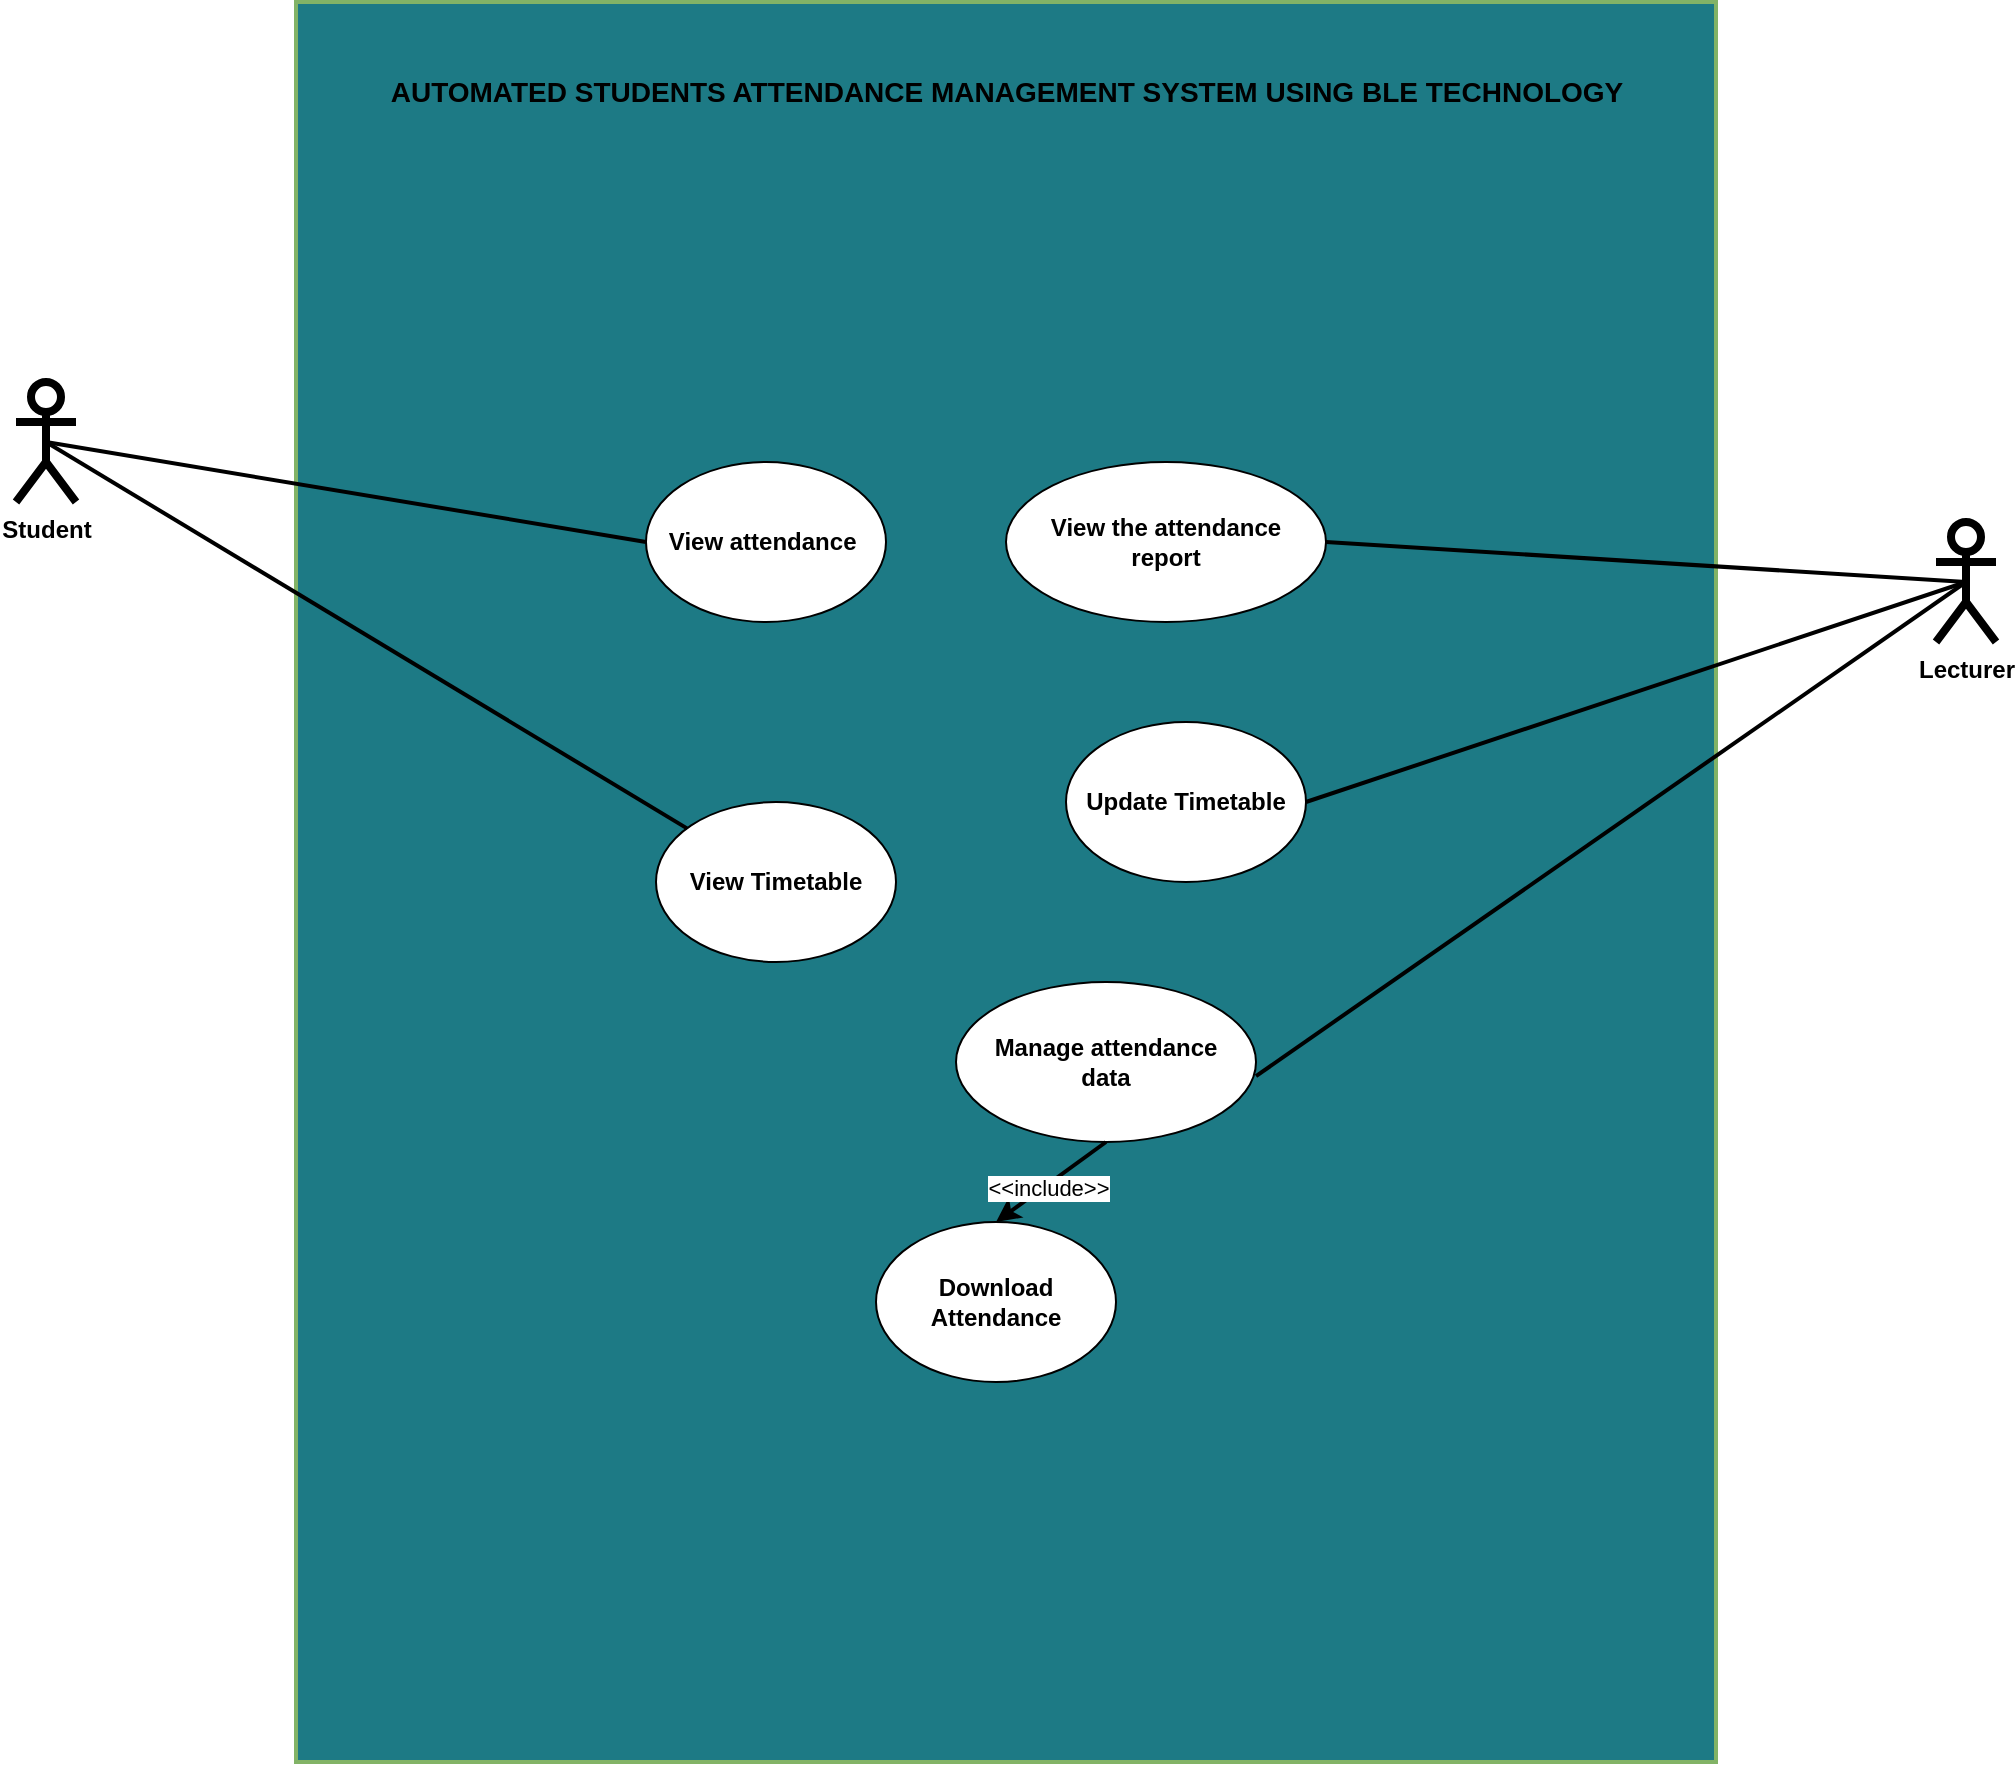 <mxfile version="21.1.2" type="device">
  <diagram name="Page-1" id="iQkc7nh5tlCGgKkLti9H">
    <mxGraphModel dx="1964" dy="661" grid="1" gridSize="10" guides="1" tooltips="1" connect="1" arrows="1" fold="1" page="1" pageScale="1" pageWidth="850" pageHeight="1100" math="0" shadow="0">
      <root>
        <mxCell id="0" />
        <mxCell id="1" parent="0" />
        <mxCell id="Y0LxcC03UdQzp3UMb-ho-11" value="" style="rounded=0;whiteSpace=wrap;html=1;strokeWidth=2;fillColor=#1D7A85;strokeColor=#82b366;" parent="1" vertex="1">
          <mxGeometry x="70" y="40" width="710" height="880" as="geometry" />
        </mxCell>
        <mxCell id="Y0LxcC03UdQzp3UMb-ho-1" value="&lt;b&gt;Student&lt;/b&gt;" style="shape=umlActor;verticalLabelPosition=bottom;verticalAlign=top;html=1;outlineConnect=0;strokeWidth=4;" parent="1" vertex="1">
          <mxGeometry x="-70" y="230" width="30" height="60" as="geometry" />
        </mxCell>
        <mxCell id="Y0LxcC03UdQzp3UMb-ho-2" value="&lt;b&gt;Lecturer&lt;/b&gt;" style="shape=umlActor;verticalLabelPosition=bottom;verticalAlign=top;html=1;outlineConnect=0;strokeWidth=4;" parent="1" vertex="1">
          <mxGeometry x="890" y="300" width="30" height="60" as="geometry" />
        </mxCell>
        <mxCell id="Y0LxcC03UdQzp3UMb-ho-6" value="&lt;b&gt;View the attendance &lt;br&gt;report&lt;/b&gt;" style="ellipse;whiteSpace=wrap;html=1;" parent="1" vertex="1">
          <mxGeometry x="425" y="270" width="160" height="80" as="geometry" />
        </mxCell>
        <mxCell id="Y0LxcC03UdQzp3UMb-ho-9" value="&lt;b&gt;View attendance&amp;nbsp;&lt;/b&gt;" style="ellipse;whiteSpace=wrap;html=1;" parent="1" vertex="1">
          <mxGeometry x="245" y="270" width="120" height="80" as="geometry" />
        </mxCell>
        <mxCell id="Y0LxcC03UdQzp3UMb-ho-10" value="&lt;b&gt;Manage attendance &lt;br&gt;data&lt;/b&gt;" style="ellipse;whiteSpace=wrap;html=1;" parent="1" vertex="1">
          <mxGeometry x="400" y="530" width="150" height="80" as="geometry" />
        </mxCell>
        <mxCell id="_7pSDTx321RqDEmIdV7o-2" value="&lt;b&gt;Update Timetable&lt;/b&gt;" style="ellipse;whiteSpace=wrap;html=1;" parent="1" vertex="1">
          <mxGeometry x="455" y="400" width="120" height="80" as="geometry" />
        </mxCell>
        <mxCell id="_7pSDTx321RqDEmIdV7o-5" value="" style="endArrow=none;html=1;rounded=0;strokeWidth=2;entryX=0.5;entryY=0.5;entryDx=0;entryDy=0;entryPerimeter=0;exitX=0;exitY=0.5;exitDx=0;exitDy=0;" parent="1" source="Y0LxcC03UdQzp3UMb-ho-9" target="Y0LxcC03UdQzp3UMb-ho-1" edge="1">
          <mxGeometry width="50" height="50" relative="1" as="geometry">
            <mxPoint x="540" y="450" as="sourcePoint" />
            <mxPoint x="590" y="400" as="targetPoint" />
          </mxGeometry>
        </mxCell>
        <mxCell id="_7pSDTx321RqDEmIdV7o-8" value="" style="endArrow=none;html=1;rounded=0;entryX=0.5;entryY=0.5;entryDx=0;entryDy=0;entryPerimeter=0;exitX=1;exitY=0.5;exitDx=0;exitDy=0;strokeWidth=2;" parent="1" source="Y0LxcC03UdQzp3UMb-ho-6" target="Y0LxcC03UdQzp3UMb-ho-2" edge="1">
          <mxGeometry width="50" height="50" relative="1" as="geometry">
            <mxPoint x="495" y="200" as="sourcePoint" />
            <mxPoint x="725" y="210" as="targetPoint" />
          </mxGeometry>
        </mxCell>
        <mxCell id="_7pSDTx321RqDEmIdV7o-9" value="" style="endArrow=none;html=1;rounded=0;entryX=0.5;entryY=0.5;entryDx=0;entryDy=0;entryPerimeter=0;exitX=1;exitY=0.5;exitDx=0;exitDy=0;strokeWidth=2;" parent="1" source="_7pSDTx321RqDEmIdV7o-2" target="Y0LxcC03UdQzp3UMb-ho-2" edge="1">
          <mxGeometry width="50" height="50" relative="1" as="geometry">
            <mxPoint x="595" y="320" as="sourcePoint" />
            <mxPoint x="725" y="210" as="targetPoint" />
          </mxGeometry>
        </mxCell>
        <mxCell id="_7pSDTx321RqDEmIdV7o-10" value="" style="endArrow=none;html=1;rounded=0;exitX=1;exitY=0.588;exitDx=0;exitDy=0;strokeWidth=2;exitPerimeter=0;entryX=0.5;entryY=0.5;entryDx=0;entryDy=0;entryPerimeter=0;" parent="1" source="Y0LxcC03UdQzp3UMb-ho-10" target="Y0LxcC03UdQzp3UMb-ho-2" edge="1">
          <mxGeometry width="50" height="50" relative="1" as="geometry">
            <mxPoint x="615" y="450" as="sourcePoint" />
            <mxPoint x="870" y="310" as="targetPoint" />
          </mxGeometry>
        </mxCell>
        <mxCell id="_7pSDTx321RqDEmIdV7o-14" value="&lt;b&gt;Download Attendance&lt;/b&gt;" style="ellipse;whiteSpace=wrap;html=1;" parent="1" vertex="1">
          <mxGeometry x="360" y="650" width="120" height="80" as="geometry" />
        </mxCell>
        <mxCell id="_7pSDTx321RqDEmIdV7o-18" value="" style="endArrow=classic;html=1;rounded=0;strokeWidth=2;exitX=0.5;exitY=1;exitDx=0;exitDy=0;entryX=0.5;entryY=0;entryDx=0;entryDy=0;" parent="1" source="Y0LxcC03UdQzp3UMb-ho-10" target="_7pSDTx321RqDEmIdV7o-14" edge="1">
          <mxGeometry width="50" height="50" relative="1" as="geometry">
            <mxPoint x="530" y="610" as="sourcePoint" />
            <mxPoint x="580" y="560" as="targetPoint" />
          </mxGeometry>
        </mxCell>
        <mxCell id="_7pSDTx321RqDEmIdV7o-19" value="&amp;lt;&amp;lt;include&amp;gt;&amp;gt;" style="edgeLabel;html=1;align=center;verticalAlign=middle;resizable=0;points=[];" parent="_7pSDTx321RqDEmIdV7o-18" vertex="1" connectable="0">
          <mxGeometry x="0.101" y="1" relative="1" as="geometry">
            <mxPoint as="offset" />
          </mxGeometry>
        </mxCell>
        <mxCell id="_7pSDTx321RqDEmIdV7o-20" value="&lt;b&gt;View Timetable&lt;/b&gt;" style="ellipse;whiteSpace=wrap;html=1;" parent="1" vertex="1">
          <mxGeometry x="250" y="440" width="120" height="80" as="geometry" />
        </mxCell>
        <mxCell id="_7pSDTx321RqDEmIdV7o-21" value="" style="endArrow=none;html=1;rounded=0;strokeWidth=2;entryX=0.5;entryY=0.5;entryDx=0;entryDy=0;entryPerimeter=0;" parent="1" source="_7pSDTx321RqDEmIdV7o-20" target="Y0LxcC03UdQzp3UMb-ho-1" edge="1">
          <mxGeometry width="50" height="50" relative="1" as="geometry">
            <mxPoint x="430" y="600" as="sourcePoint" />
            <mxPoint x="480" y="550" as="targetPoint" />
          </mxGeometry>
        </mxCell>
        <mxCell id="_7pSDTx321RqDEmIdV7o-22" value="&lt;b&gt;&lt;font style=&quot;font-size: 14px;&quot;&gt;AUTOMATED STUDENTS ATTENDANCE MANAGEMENT SYSTEM USING BLE TECHNOLOGY&lt;/font&gt;&lt;/b&gt;" style="text;html=1;align=center;verticalAlign=middle;resizable=0;points=[];autosize=1;strokeColor=none;fillColor=none;" parent="1" vertex="1">
          <mxGeometry x="105" y="70" width="640" height="30" as="geometry" />
        </mxCell>
      </root>
    </mxGraphModel>
  </diagram>
</mxfile>
